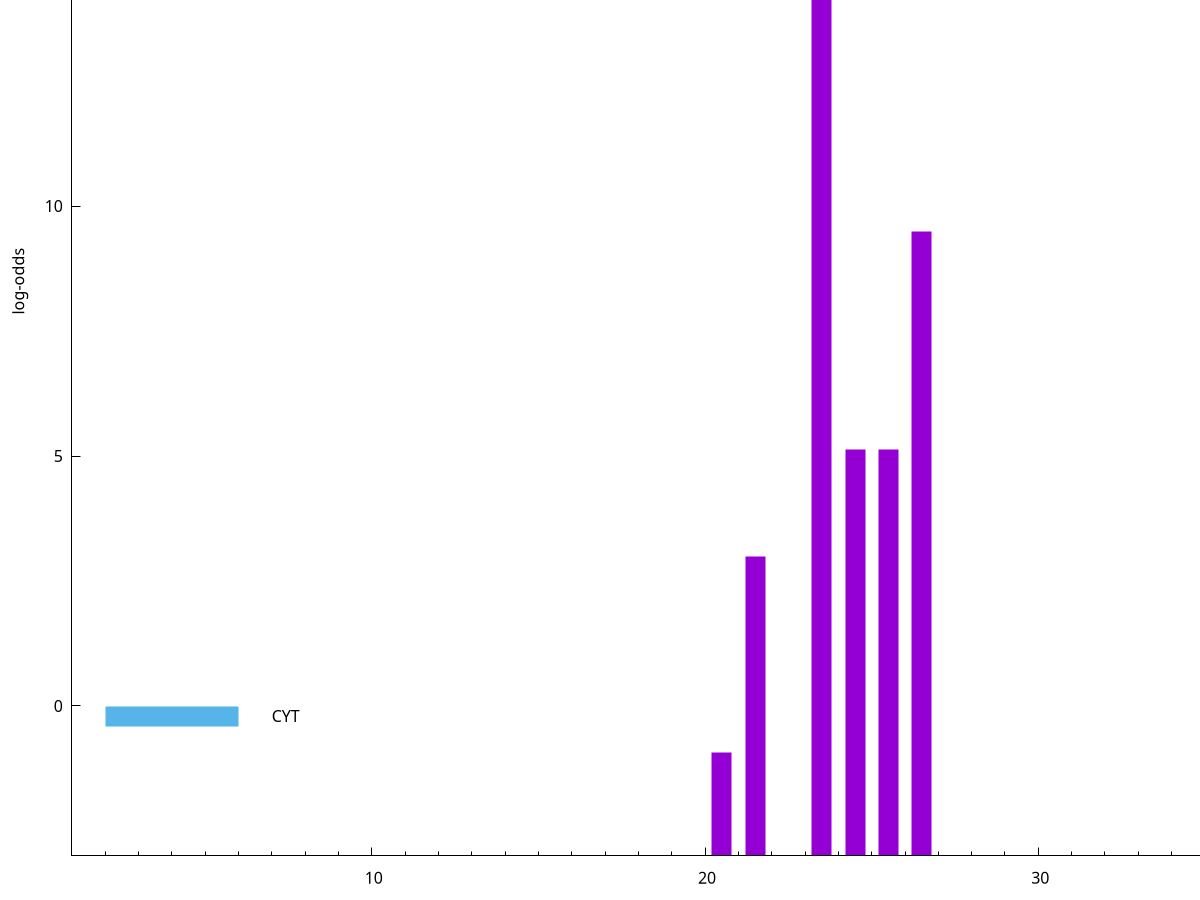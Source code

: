 set title "LipoP predictions for SRR3987128.gff"
set size 2., 1.4
set xrange [1:70] 
set mxtics 10
set yrange [-3:20]
set y2range [0:23]
set ylabel "log-odds"
set term postscript eps color solid "Helvetica" 30
set output "SRR3987128.gff20.eps"
set arrow from 2,14.8666 to 6,14.8666 nohead lt 1 lw 20
set label "SpI" at 7,14.8666
set arrow from 2,-0.200913 to 6,-0.200913 nohead lt 3 lw 20
set label "CYT" at 7,-0.200913
set arrow from 2,14.8666 to 6,14.8666 nohead lt 1 lw 20
set label "SpI" at 7,14.8666
# NOTE: The scores below are the log-odds scores with the threshold
# NOTE: subtracted (a hack to make gnuplot make the histogram all
# NOTE: look nice).
plot "-" axes x1y2 title "" with impulses lt 1 lw 20
23.500000 17.827500
26.500000 12.491470
25.500000 8.138930
24.500000 8.128320
21.500000 5.983760
20.500000 2.063691
e
exit
